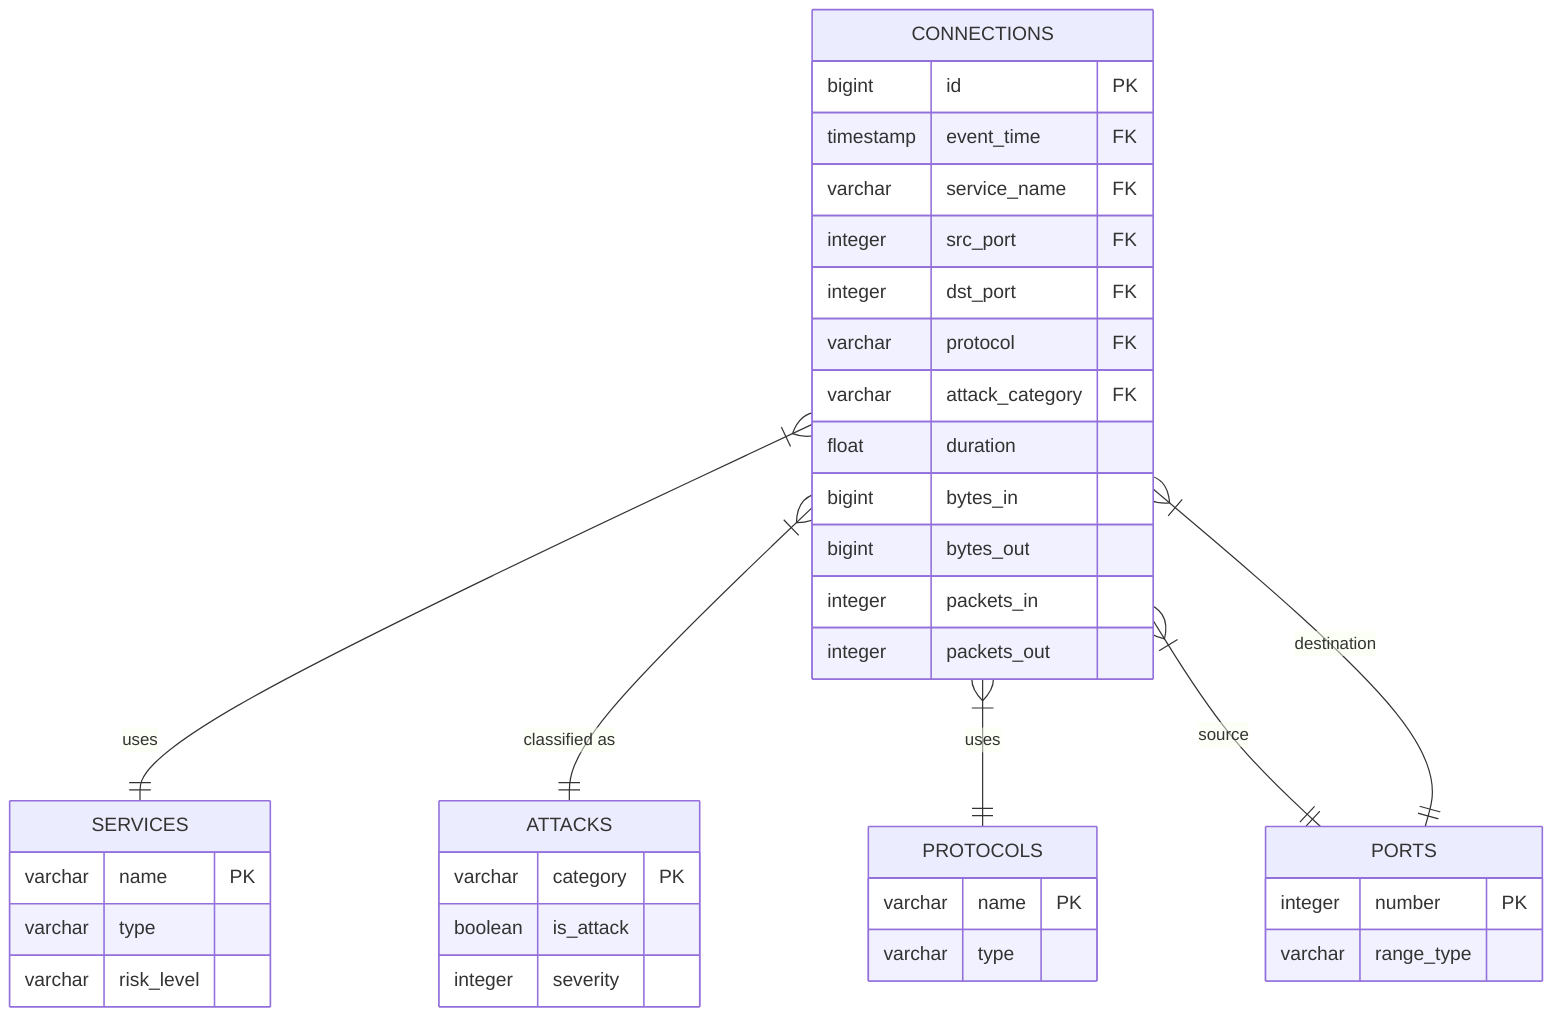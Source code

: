 erDiagram
    CONNECTIONS {
        bigint id PK
        timestamp event_time FK
        varchar service_name FK
        integer src_port FK
        integer dst_port FK
        varchar protocol FK
        varchar attack_category FK
        float duration
        bigint bytes_in
        bigint bytes_out
        integer packets_in 
        integer packets_out
    }

    SERVICES {
        varchar name PK
        varchar type
        varchar risk_level
    }

    ATTACKS {
        varchar category PK
        boolean is_attack
        integer severity
    }

    PROTOCOLS {
        varchar name PK 
        varchar type
    }
    
    PORTS {
        integer number PK
        varchar range_type
    }

    CONNECTIONS }|--|| SERVICES : uses
    CONNECTIONS }|--|| ATTACKS : "classified as"
    CONNECTIONS }|--|| PROTOCOLS : uses
    CONNECTIONS }|--|| PORTS : "source"
    CONNECTIONS }|--|| PORTS : "destination"